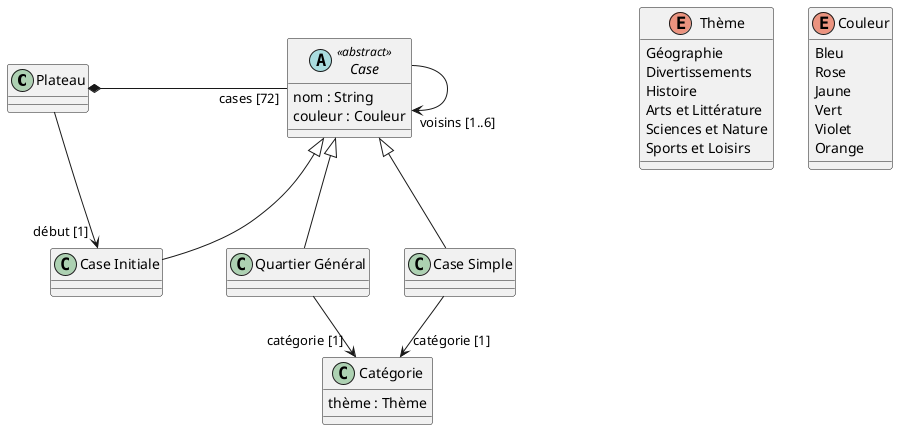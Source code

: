 @startuml
class Plateau
abstract class Case <<abstract>> {
    nom : String
    couleur : Couleur
}

class "Quartier Général" as quartier
class "Case Simple" as simple
class "Case Initiale" as initiale

class Catégorie {
    thème : Thème

}

enum Thème {
    Géographie
    Divertissements
    Histoire
    Arts et Littérature
    Sciences et Nature
    Sports et Loisirs
}

enum Couleur {
    Bleu
    Rose
    Jaune
    Vert
    Violet
    Orange
}

Plateau *- "cases [72]" Case : \t\t\t\t\t\t
Plateau --> "début [1]" initiale : \t\t\t\t\t\t
simple --> "catégorie [1]" Catégorie
quartier --> "catégorie [1]" Catégorie
Case <|-- quartier
Case <|-- simple
Case <|-- initiale
Case --> "voisins [1..6] " Case : \t\t\t\t\t\t
@enduml
